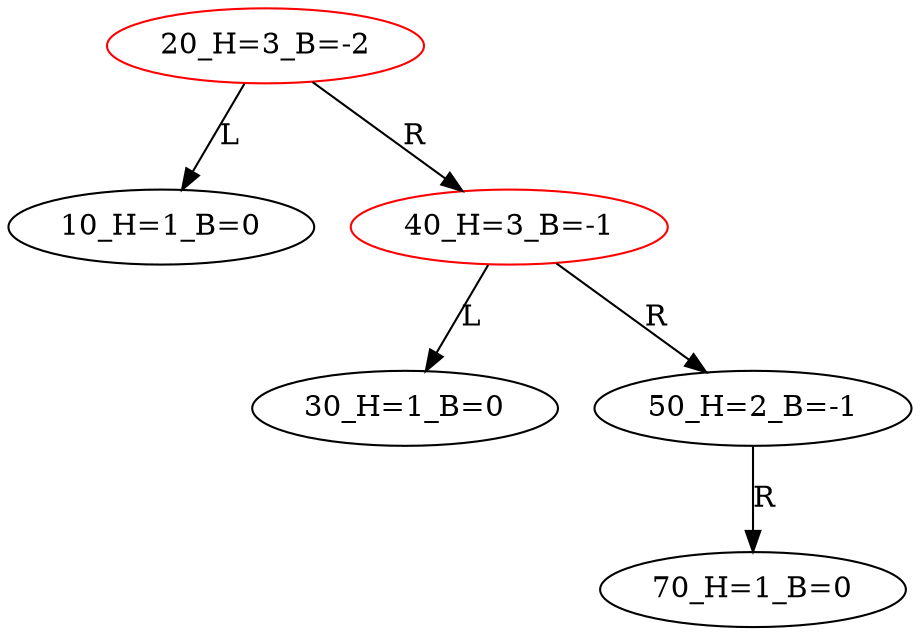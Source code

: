 digraph BiTreeBiTreeInsert {
"20_H=3_B=-2" -> {"10_H=1_B=0"} [label="L"]
"20_H=3_B=-2" -> {"40_H=3_B=-1"} [label="R"]
"40_H=3_B=-1" -> {"30_H=1_B=0"} [label="L"]
"40_H=3_B=-1" -> {"50_H=2_B=-1"} [label="R"]
"50_H=2_B=-1" -> {"70_H=1_B=0"} [label="R"]
"20_H=3_B=-2" [color=red]
"10_H=1_B=0"
"40_H=3_B=-1" [color=red]
"30_H=1_B=0"
"50_H=2_B=-1"
"70_H=1_B=0"
}

